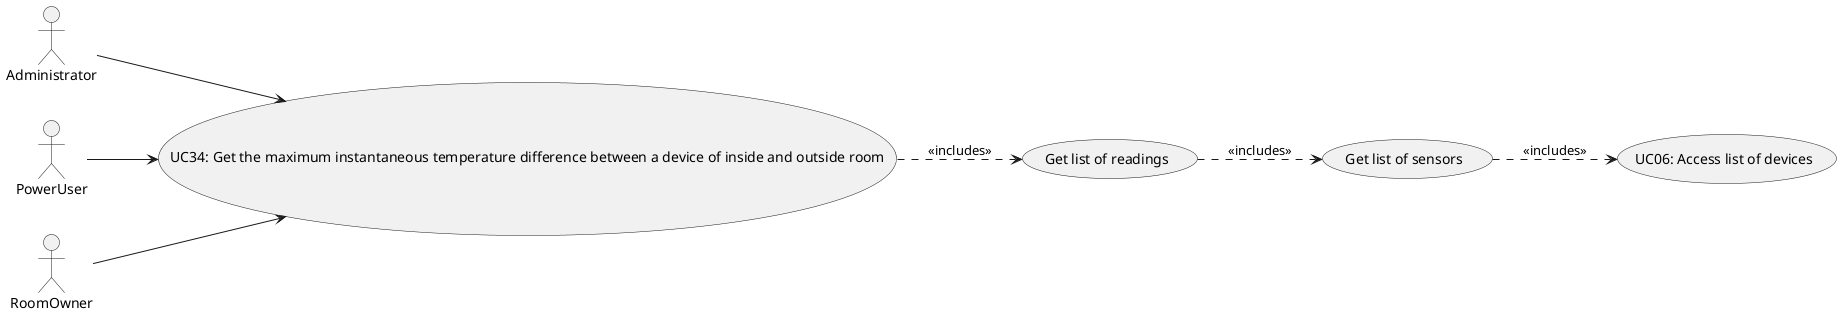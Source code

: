 @startuml
'https://plantuml.com/use-case-diagram

left to right direction



Actor Administrator as admin
Actor PowerUser as pw
Actor RoomOwner as ro




usecase "UC06: Access list of devices" as UC6
usecase "UC34: Get the maximum instantaneous temperature difference between a device of inside and outside room" as UC34
usecase "Get list of readings" as UC105
usecase "Get list of sensors" as UC106


UC34 --> UC105 #line.dashed : <<includes>>
UC105 --> UC106 #line.dashed : <<includes>>
UC106 --> UC6 #line.dashed : <<includes>>

ro --> UC34
admin --> UC34
pw --> UC34


@enduml
